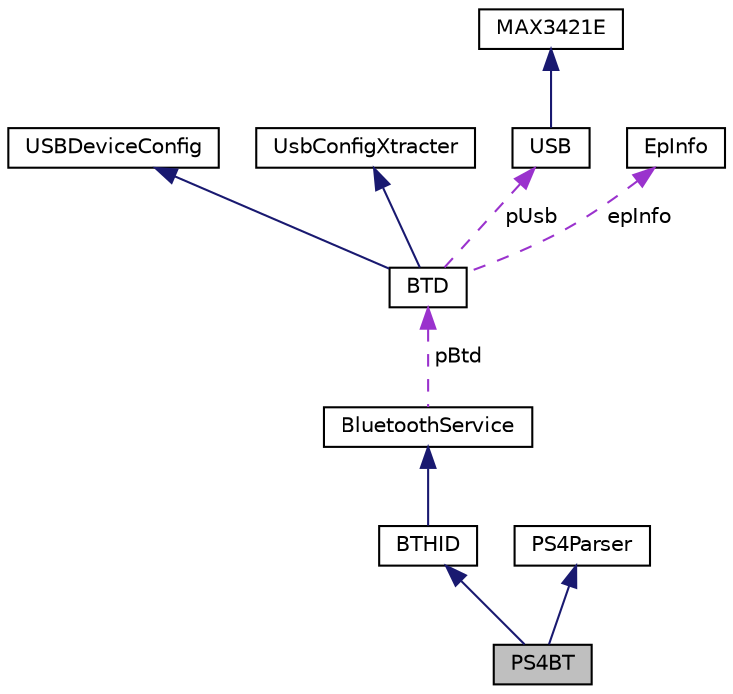digraph "PS4BT"
{
  edge [fontname="Helvetica",fontsize="10",labelfontname="Helvetica",labelfontsize="10"];
  node [fontname="Helvetica",fontsize="10",shape=record];
  Node1 [label="PS4BT",height=0.2,width=0.4,color="black", fillcolor="grey75", style="filled" fontcolor="black"];
  Node2 -> Node1 [dir="back",color="midnightblue",fontsize="10",style="solid",fontname="Helvetica"];
  Node2 [label="BTHID",height=0.2,width=0.4,color="black", fillcolor="white", style="filled",URL="$class_b_t_h_i_d.html"];
  Node3 -> Node2 [dir="back",color="midnightblue",fontsize="10",style="solid",fontname="Helvetica"];
  Node3 [label="BluetoothService",height=0.2,width=0.4,color="black", fillcolor="white", style="filled",URL="$class_bluetooth_service.html"];
  Node4 -> Node3 [dir="back",color="darkorchid3",fontsize="10",style="dashed",label=" pBtd" ,fontname="Helvetica"];
  Node4 [label="BTD",height=0.2,width=0.4,color="black", fillcolor="white", style="filled",URL="$class_b_t_d.html"];
  Node5 -> Node4 [dir="back",color="midnightblue",fontsize="10",style="solid",fontname="Helvetica"];
  Node5 [label="USBDeviceConfig",height=0.2,width=0.4,color="black", fillcolor="white", style="filled",URL="$class_u_s_b_device_config.html"];
  Node6 -> Node4 [dir="back",color="midnightblue",fontsize="10",style="solid",fontname="Helvetica"];
  Node6 [label="UsbConfigXtracter",height=0.2,width=0.4,color="black", fillcolor="white", style="filled",URL="$class_usb_config_xtracter.html"];
  Node7 -> Node4 [dir="back",color="darkorchid3",fontsize="10",style="dashed",label=" pUsb" ,fontname="Helvetica"];
  Node7 [label="USB",height=0.2,width=0.4,color="black", fillcolor="white", style="filled",URL="$class_u_s_b.html"];
  Node8 -> Node7 [dir="back",color="midnightblue",fontsize="10",style="solid",fontname="Helvetica"];
  Node8 [label="MAX3421E",height=0.2,width=0.4,color="black", fillcolor="white", style="filled",URL="$class_m_a_x3421e.html"];
  Node9 -> Node4 [dir="back",color="darkorchid3",fontsize="10",style="dashed",label=" epInfo" ,fontname="Helvetica"];
  Node9 [label="EpInfo",height=0.2,width=0.4,color="black", fillcolor="white", style="filled",URL="$struct_ep_info.html"];
  Node10 -> Node1 [dir="back",color="midnightblue",fontsize="10",style="solid",fontname="Helvetica"];
  Node10 [label="PS4Parser",height=0.2,width=0.4,color="black", fillcolor="white", style="filled",URL="$class_p_s4_parser.html"];
}
